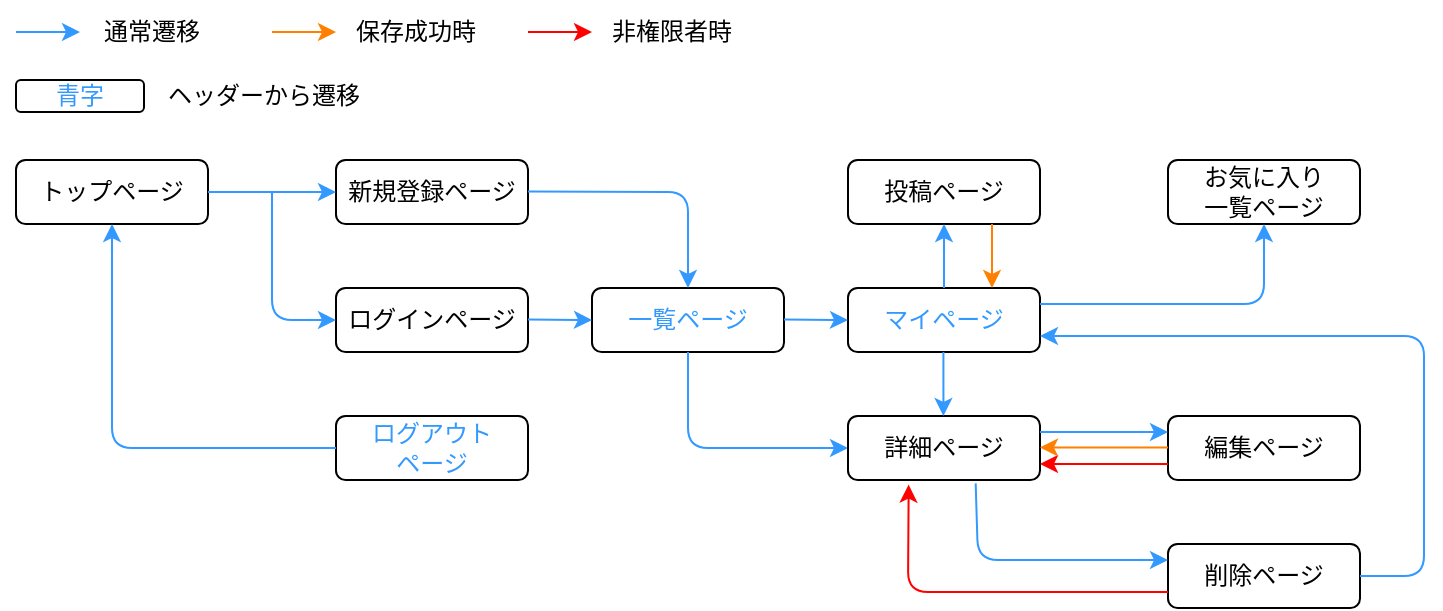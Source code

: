 <mxfile>
    <diagram id="2Nt36aLa4AlL4ceiU0c5" name="ページ1">
        <mxGraphModel dx="517" dy="859" grid="1" gridSize="8" guides="1" tooltips="1" connect="1" arrows="1" fold="1" page="1" pageScale="1" pageWidth="827" pageHeight="583" math="0" shadow="0">
            <root>
                <mxCell id="0"/>
                <mxCell id="1" parent="0"/>
                <mxCell id="3" value="トップページ" style="rounded=1;whiteSpace=wrap;html=1;" parent="1" vertex="1">
                    <mxGeometry x="64" y="232" width="96" height="32" as="geometry"/>
                </mxCell>
                <mxCell id="4" value="新規登録ページ" style="rounded=1;whiteSpace=wrap;html=1;" parent="1" vertex="1">
                    <mxGeometry x="224" y="232" width="96" height="32" as="geometry"/>
                </mxCell>
                <mxCell id="5" value="ログインページ" style="rounded=1;whiteSpace=wrap;html=1;" parent="1" vertex="1">
                    <mxGeometry x="224" y="296" width="96" height="32" as="geometry"/>
                </mxCell>
                <mxCell id="7" value="" style="endArrow=classic;html=1;entryX=0;entryY=0.5;entryDx=0;entryDy=0;exitX=1;exitY=0.5;exitDx=0;exitDy=0;strokeColor=#3399FF;" parent="1" source="3" target="4" edge="1">
                    <mxGeometry width="50" height="50" relative="1" as="geometry">
                        <mxPoint x="180" y="264" as="sourcePoint"/>
                        <mxPoint x="230" y="214" as="targetPoint"/>
                    </mxGeometry>
                </mxCell>
                <mxCell id="8" value="" style="endArrow=classic;html=1;entryX=0;entryY=0.5;entryDx=0;entryDy=0;strokeColor=#3399FF;" parent="1" target="5" edge="1">
                    <mxGeometry width="50" height="50" relative="1" as="geometry">
                        <mxPoint x="192" y="248" as="sourcePoint"/>
                        <mxPoint x="270" y="284" as="targetPoint"/>
                        <Array as="points">
                            <mxPoint x="192" y="312"/>
                        </Array>
                    </mxGeometry>
                </mxCell>
                <mxCell id="9" value="投稿ページ" style="rounded=1;whiteSpace=wrap;html=1;" parent="1" vertex="1">
                    <mxGeometry x="480" y="232" width="96" height="32" as="geometry"/>
                </mxCell>
                <mxCell id="10" value="&lt;font color=&quot;#3399ff&quot;&gt;マイページ&lt;/font&gt;" style="rounded=1;whiteSpace=wrap;html=1;" parent="1" vertex="1">
                    <mxGeometry x="480" y="296" width="96" height="32" as="geometry"/>
                </mxCell>
                <mxCell id="11" value="&lt;font color=&quot;#3399ff&quot;&gt;一覧ページ&lt;/font&gt;" style="rounded=1;whiteSpace=wrap;html=1;" parent="1" vertex="1">
                    <mxGeometry x="352" y="296" width="96" height="32" as="geometry"/>
                </mxCell>
                <mxCell id="15" value="" style="endArrow=classic;html=1;exitX=1;exitY=0.5;exitDx=0;exitDy=0;strokeColor=#3399FF;" parent="1" edge="1">
                    <mxGeometry width="50" height="50" relative="1" as="geometry">
                        <mxPoint x="320" y="311.72" as="sourcePoint"/>
                        <mxPoint x="352" y="312" as="targetPoint"/>
                    </mxGeometry>
                </mxCell>
                <mxCell id="18" value="" style="endArrow=classic;html=1;exitX=0.5;exitY=1;exitDx=0;exitDy=0;strokeColor=#3399FF;startArrow=none;startFill=0;" parent="1" source="11" target="19" edge="1">
                    <mxGeometry width="50" height="50" relative="1" as="geometry">
                        <mxPoint x="424" y="344" as="sourcePoint"/>
                        <mxPoint x="488" y="344" as="targetPoint"/>
                        <Array as="points">
                            <mxPoint x="400" y="376"/>
                        </Array>
                    </mxGeometry>
                </mxCell>
                <mxCell id="19" value="詳細ページ" style="rounded=1;whiteSpace=wrap;html=1;" parent="1" vertex="1">
                    <mxGeometry x="480" y="360" width="96" height="32" as="geometry"/>
                </mxCell>
                <mxCell id="13" value="" style="endArrow=classic;html=1;exitX=1;exitY=0.5;exitDx=0;exitDy=0;strokeColor=#3399FF;entryX=0.5;entryY=0;entryDx=0;entryDy=0;" parent="1" target="11" edge="1">
                    <mxGeometry width="50" height="50" relative="1" as="geometry">
                        <mxPoint x="320" y="247.72" as="sourcePoint"/>
                        <mxPoint x="384" y="247.72" as="targetPoint"/>
                        <Array as="points">
                            <mxPoint x="400" y="248"/>
                        </Array>
                    </mxGeometry>
                </mxCell>
                <mxCell id="22" value="" style="endArrow=classic;html=1;exitX=0.75;exitY=1;exitDx=0;exitDy=0;strokeColor=#FF8000;entryX=0.75;entryY=0;entryDx=0;entryDy=0;" parent="1" source="9" target="10" edge="1">
                    <mxGeometry width="50" height="50" relative="1" as="geometry">
                        <mxPoint x="328.0" y="255.72" as="sourcePoint"/>
                        <mxPoint x="488" y="255.935" as="targetPoint"/>
                    </mxGeometry>
                </mxCell>
                <mxCell id="23" value="" style="endArrow=classic;html=1;exitX=0.5;exitY=1;exitDx=0;exitDy=0;strokeColor=#3399FF;entryX=0.5;entryY=0;entryDx=0;entryDy=0;" parent="1" edge="1">
                    <mxGeometry width="50" height="50" relative="1" as="geometry">
                        <mxPoint x="527.71" y="328" as="sourcePoint"/>
                        <mxPoint x="527.71" y="360" as="targetPoint"/>
                    </mxGeometry>
                </mxCell>
                <mxCell id="24" value="編集ページ" style="rounded=1;whiteSpace=wrap;html=1;" parent="1" vertex="1">
                    <mxGeometry x="640" y="360" width="96" height="32" as="geometry"/>
                </mxCell>
                <mxCell id="25" value="削除ページ" style="rounded=1;whiteSpace=wrap;html=1;" parent="1" vertex="1">
                    <mxGeometry x="640" y="424" width="96" height="32" as="geometry"/>
                </mxCell>
                <mxCell id="26" value="" style="endArrow=classic;html=1;exitX=1;exitY=0.25;exitDx=0;exitDy=0;strokeColor=#3399FF;entryX=0;entryY=0.25;entryDx=0;entryDy=0;" parent="1" source="19" target="24" edge="1">
                    <mxGeometry width="50" height="50" relative="1" as="geometry">
                        <mxPoint x="535.71" y="336" as="sourcePoint"/>
                        <mxPoint x="535.71" y="368" as="targetPoint"/>
                    </mxGeometry>
                </mxCell>
                <mxCell id="27" value="" style="endArrow=classic;html=1;exitX=0;exitY=0.75;exitDx=0;exitDy=0;strokeColor=#FF0000;entryX=1;entryY=0.75;entryDx=0;entryDy=0;" parent="1" source="24" target="19" edge="1">
                    <mxGeometry width="50" height="50" relative="1" as="geometry">
                        <mxPoint x="608" y="384" as="sourcePoint"/>
                        <mxPoint x="608" y="416" as="targetPoint"/>
                    </mxGeometry>
                </mxCell>
                <mxCell id="28" value="" style="endArrow=classic;html=1;exitX=0;exitY=0.75;exitDx=0;exitDy=0;strokeColor=#FF8000;entryX=1;entryY=0.75;entryDx=0;entryDy=0;" parent="1" edge="1">
                    <mxGeometry width="50" height="50" relative="1" as="geometry">
                        <mxPoint x="640" y="375.71" as="sourcePoint"/>
                        <mxPoint x="576" y="375.71" as="targetPoint"/>
                    </mxGeometry>
                </mxCell>
                <mxCell id="29" value="" style="endArrow=classic;html=1;strokeColor=#3399FF;entryX=1;entryY=0.75;entryDx=0;entryDy=0;exitX=1;exitY=0.5;exitDx=0;exitDy=0;" parent="1" source="25" target="10" edge="1">
                    <mxGeometry width="50" height="50" relative="1" as="geometry">
                        <mxPoint x="752" y="440" as="sourcePoint"/>
                        <mxPoint x="800" y="439.71" as="targetPoint"/>
                        <Array as="points">
                            <mxPoint x="768" y="440"/>
                            <mxPoint x="768" y="320"/>
                        </Array>
                    </mxGeometry>
                </mxCell>
                <mxCell id="30" value="" style="endArrow=classic;html=1;exitX=0.665;exitY=1.053;exitDx=0;exitDy=0;strokeColor=#3399FF;entryX=0;entryY=0.25;entryDx=0;entryDy=0;exitPerimeter=0;startArrow=none;startFill=0;" parent="1" source="19" target="25" edge="1">
                    <mxGeometry width="50" height="50" relative="1" as="geometry">
                        <mxPoint x="536" y="408" as="sourcePoint"/>
                        <mxPoint x="600" y="408" as="targetPoint"/>
                        <Array as="points">
                            <mxPoint x="545" y="432"/>
                        </Array>
                    </mxGeometry>
                </mxCell>
                <mxCell id="31" value="" style="endArrow=classic;html=1;exitX=0;exitY=0.75;exitDx=0;exitDy=0;strokeColor=#FF0000;entryX=0.316;entryY=1.072;entryDx=0;entryDy=0;entryPerimeter=0;" parent="1" source="25" target="19" edge="1">
                    <mxGeometry width="50" height="50" relative="1" as="geometry">
                        <mxPoint x="632" y="448" as="sourcePoint"/>
                        <mxPoint x="568" y="448" as="targetPoint"/>
                        <Array as="points">
                            <mxPoint x="510" y="448"/>
                        </Array>
                    </mxGeometry>
                </mxCell>
                <mxCell id="32" value="&lt;font color=&quot;#3399ff&quot;&gt;ログアウト&lt;br&gt;ページ&lt;/font&gt;" style="rounded=1;whiteSpace=wrap;html=1;" parent="1" vertex="1">
                    <mxGeometry x="224" y="360" width="96" height="32" as="geometry"/>
                </mxCell>
                <mxCell id="35" value="" style="endArrow=classic;html=1;entryX=0.5;entryY=1;entryDx=0;entryDy=0;exitX=0;exitY=0.5;exitDx=0;exitDy=0;strokeColor=#3399FF;" parent="1" source="32" target="3" edge="1">
                    <mxGeometry width="50" height="50" relative="1" as="geometry">
                        <mxPoint x="176.0" y="264" as="sourcePoint"/>
                        <mxPoint x="240" y="264" as="targetPoint"/>
                        <Array as="points">
                            <mxPoint x="112" y="376"/>
                        </Array>
                    </mxGeometry>
                </mxCell>
                <mxCell id="39" value="" style="endArrow=classic;html=1;exitX=1;exitY=0.5;exitDx=0;exitDy=0;strokeColor=#3399FF;" parent="1" edge="1">
                    <mxGeometry width="50" height="50" relative="1" as="geometry">
                        <mxPoint x="64.0" y="168" as="sourcePoint"/>
                        <mxPoint x="96" y="168" as="targetPoint"/>
                    </mxGeometry>
                </mxCell>
                <mxCell id="40" value="通常遷移" style="rounded=1;whiteSpace=wrap;html=1;fillColor=none;strokeColor=none;" parent="1" vertex="1">
                    <mxGeometry x="104" y="152" width="56" height="32" as="geometry"/>
                </mxCell>
                <mxCell id="41" value="" style="endArrow=classic;html=1;exitX=1;exitY=0.5;exitDx=0;exitDy=0;strokeColor=#FF8000;" parent="1" edge="1">
                    <mxGeometry width="50" height="50" relative="1" as="geometry">
                        <mxPoint x="192.0" y="168" as="sourcePoint"/>
                        <mxPoint x="224" y="168" as="targetPoint"/>
                    </mxGeometry>
                </mxCell>
                <mxCell id="42" value="保存成功時" style="rounded=1;whiteSpace=wrap;html=1;fillColor=none;strokeColor=none;" parent="1" vertex="1">
                    <mxGeometry x="232" y="152" width="64" height="32" as="geometry"/>
                </mxCell>
                <mxCell id="43" value="" style="endArrow=classic;html=1;exitX=1;exitY=0.5;exitDx=0;exitDy=0;strokeColor=#FF0000;" parent="1" edge="1">
                    <mxGeometry width="50" height="50" relative="1" as="geometry">
                        <mxPoint x="320.0" y="168" as="sourcePoint"/>
                        <mxPoint x="352" y="168" as="targetPoint"/>
                    </mxGeometry>
                </mxCell>
                <mxCell id="44" value="非権限者時" style="rounded=1;whiteSpace=wrap;html=1;fillColor=none;strokeColor=none;" parent="1" vertex="1">
                    <mxGeometry x="360" y="152" width="64" height="32" as="geometry"/>
                </mxCell>
                <mxCell id="46" value="&lt;font color=&quot;#3399ff&quot;&gt;青字&lt;/font&gt;" style="rounded=1;whiteSpace=wrap;html=1;" parent="1" vertex="1">
                    <mxGeometry x="64" y="192" width="64" height="16" as="geometry"/>
                </mxCell>
                <mxCell id="47" value="ヘッダーから遷移" style="rounded=1;whiteSpace=wrap;html=1;fillColor=none;strokeColor=none;" parent="1" vertex="1">
                    <mxGeometry x="136" y="184" width="104" height="32" as="geometry"/>
                </mxCell>
                <mxCell id="48" value="" style="endArrow=classic;html=1;exitX=1;exitY=0.5;exitDx=0;exitDy=0;strokeColor=#3399FF;" parent="1" edge="1">
                    <mxGeometry width="50" height="50" relative="1" as="geometry">
                        <mxPoint x="448" y="311.74" as="sourcePoint"/>
                        <mxPoint x="480" y="312.02" as="targetPoint"/>
                    </mxGeometry>
                </mxCell>
                <mxCell id="49" value="お気に入り&lt;br&gt;一覧ページ" style="rounded=1;whiteSpace=wrap;html=1;" parent="1" vertex="1">
                    <mxGeometry x="640" y="232" width="96" height="32" as="geometry"/>
                </mxCell>
                <mxCell id="50" value="" style="endArrow=none;html=1;strokeColor=#3399FF;exitX=0.5;exitY=1;exitDx=0;exitDy=0;startArrow=classic;startFill=1;endFill=0;" parent="1" source="49" edge="1">
                    <mxGeometry width="50" height="50" relative="1" as="geometry">
                        <mxPoint x="760" y="288" as="sourcePoint"/>
                        <mxPoint x="576" y="304" as="targetPoint"/>
                        <Array as="points">
                            <mxPoint x="688" y="304"/>
                        </Array>
                    </mxGeometry>
                </mxCell>
                <mxCell id="51" value="" style="endArrow=classic;html=1;exitX=0.5;exitY=0;exitDx=0;exitDy=0;strokeColor=#3399FF;entryX=0.5;entryY=1;entryDx=0;entryDy=0;" parent="1" source="10" target="9" edge="1">
                    <mxGeometry width="50" height="50" relative="1" as="geometry">
                        <mxPoint x="527.74" y="264" as="sourcePoint"/>
                        <mxPoint x="520" y="280" as="targetPoint"/>
                    </mxGeometry>
                </mxCell>
            </root>
        </mxGraphModel>
    </diagram>
</mxfile>